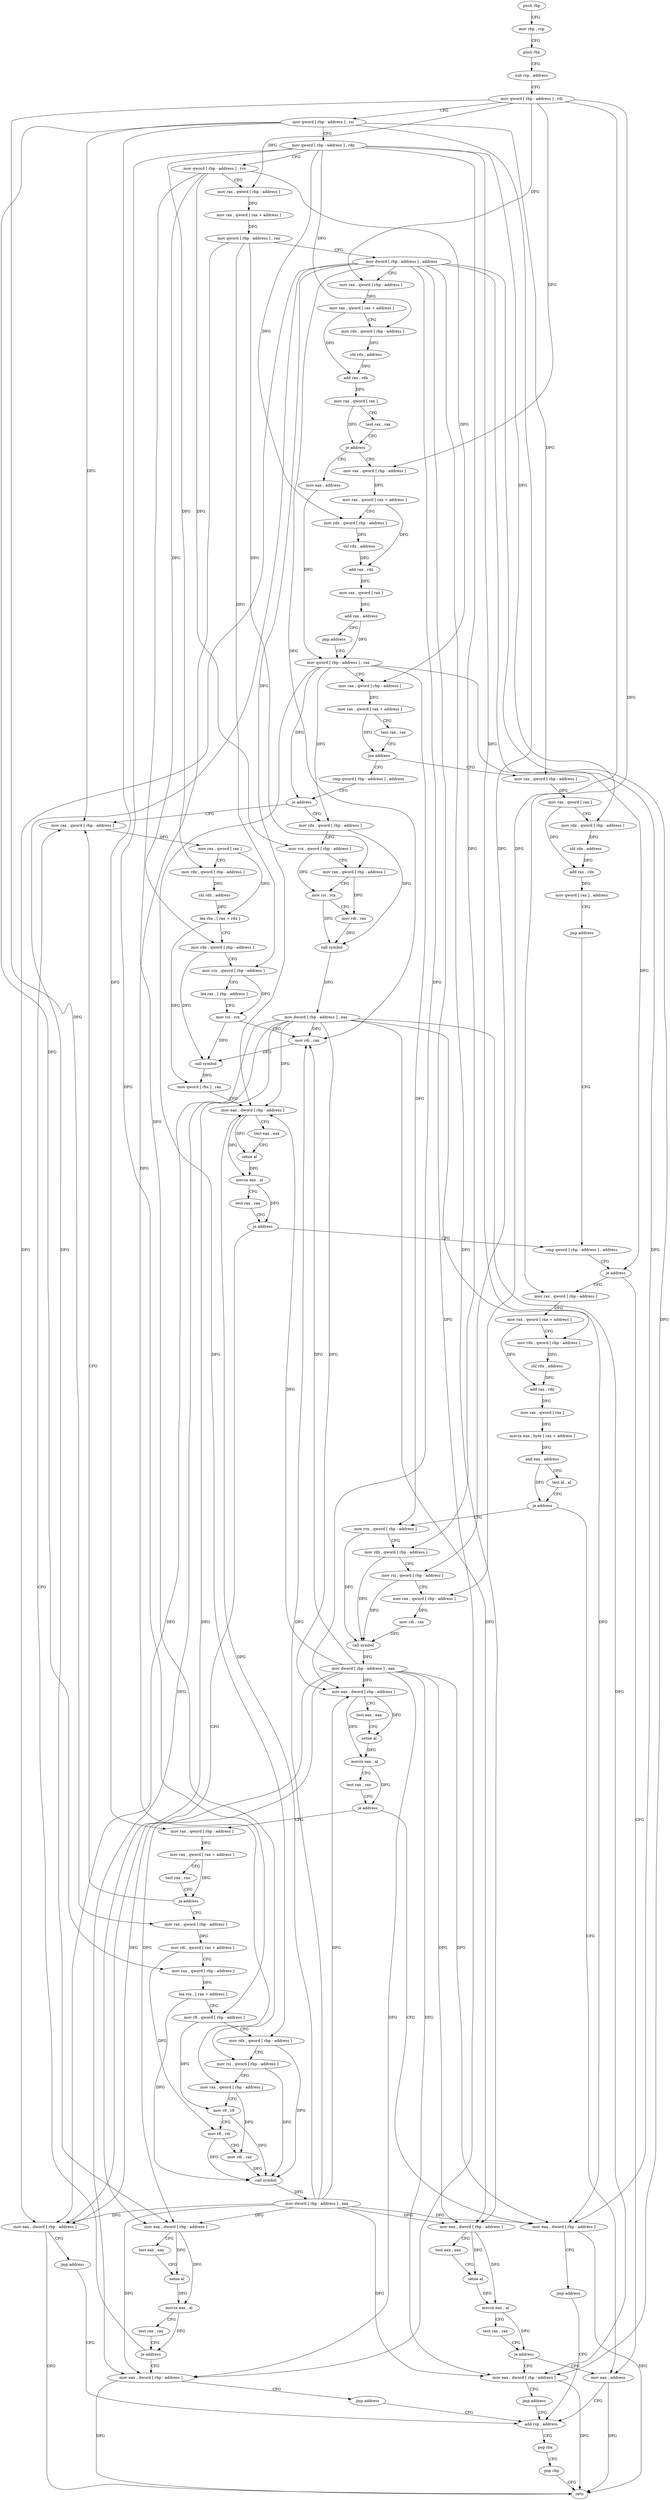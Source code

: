 digraph "func" {
"4430858" [label = "push rbp" ]
"4430859" [label = "mov rbp , rsp" ]
"4430862" [label = "push rbx" ]
"4430863" [label = "sub rsp , address" ]
"4430867" [label = "mov qword [ rbp - address ] , rdi" ]
"4430871" [label = "mov qword [ rbp - address ] , rsi" ]
"4430875" [label = "mov qword [ rbp - address ] , rdx" ]
"4430879" [label = "mov qword [ rbp - address ] , rcx" ]
"4430883" [label = "mov rax , qword [ rbp - address ]" ]
"4430887" [label = "mov rax , qword [ rax + address ]" ]
"4430894" [label = "mov qword [ rbp - address ] , rax" ]
"4430898" [label = "mov dword [ rbp - address ] , address" ]
"4430905" [label = "mov rax , qword [ rbp - address ]" ]
"4430909" [label = "mov rax , qword [ rax + address ]" ]
"4430916" [label = "mov rdx , qword [ rbp - address ]" ]
"4430920" [label = "shl rdx , address" ]
"4430924" [label = "add rax , rdx" ]
"4430927" [label = "mov rax , qword [ rax ]" ]
"4430930" [label = "test rax , rax" ]
"4430933" [label = "je address" ]
"4430966" [label = "mov eax , address" ]
"4430935" [label = "mov rax , qword [ rbp - address ]" ]
"4430971" [label = "mov qword [ rbp - address ] , rax" ]
"4430939" [label = "mov rax , qword [ rax + address ]" ]
"4430946" [label = "mov rdx , qword [ rbp - address ]" ]
"4430950" [label = "shl rdx , address" ]
"4430954" [label = "add rax , rdx" ]
"4430957" [label = "mov rax , qword [ rax ]" ]
"4430960" [label = "add rax , address" ]
"4430964" [label = "jmp address" ]
"4431018" [label = "cmp qword [ rbp - address ] , address" ]
"4431023" [label = "je address" ]
"4431168" [label = "mov rax , qword [ rbp - address ]" ]
"4431029" [label = "mov rdx , qword [ rbp - address ]" ]
"4430988" [label = "mov rax , qword [ rbp - address ]" ]
"4430992" [label = "mov rax , qword [ rax ]" ]
"4430995" [label = "mov rdx , qword [ rbp - address ]" ]
"4430999" [label = "shl rdx , address" ]
"4431003" [label = "add rax , rdx" ]
"4431006" [label = "mov qword [ rax ] , address" ]
"4431013" [label = "jmp address" ]
"4431234" [label = "cmp qword [ rbp - address ] , address" ]
"4430975" [label = "mov rax , qword [ rbp - address ]" ]
"4430979" [label = "mov rax , qword [ rax + address ]" ]
"4430983" [label = "test rax , rax" ]
"4430986" [label = "jne address" ]
"4431172" [label = "mov rax , qword [ rax ]" ]
"4431175" [label = "mov rdx , qword [ rbp - address ]" ]
"4431179" [label = "shl rdx , address" ]
"4431183" [label = "lea rbx , [ rax + rdx ]" ]
"4431187" [label = "mov rdx , qword [ rbp - address ]" ]
"4431191" [label = "mov rcx , qword [ rbp - address ]" ]
"4431195" [label = "lea rax , [ rbp - address ]" ]
"4431199" [label = "mov rsi , rcx" ]
"4431202" [label = "mov rdi , rax" ]
"4431205" [label = "call symbol" ]
"4431210" [label = "mov qword [ rbx ] , rax" ]
"4431213" [label = "mov eax , dword [ rbp - address ]" ]
"4431216" [label = "test eax , eax" ]
"4431218" [label = "setne al" ]
"4431221" [label = "movzx eax , al" ]
"4431224" [label = "test rax , rax" ]
"4431227" [label = "je address" ]
"4431229" [label = "mov eax , dword [ rbp - address ]" ]
"4431033" [label = "mov rcx , qword [ rbp - address ]" ]
"4431037" [label = "mov rax , qword [ rbp - address ]" ]
"4431041" [label = "mov rsi , rcx" ]
"4431044" [label = "mov rdi , rax" ]
"4431047" [label = "call symbol" ]
"4431052" [label = "mov dword [ rbp - address ] , eax" ]
"4431055" [label = "mov eax , dword [ rbp - address ]" ]
"4431058" [label = "test eax , eax" ]
"4431060" [label = "setne al" ]
"4431063" [label = "movzx eax , al" ]
"4431066" [label = "test rax , rax" ]
"4431069" [label = "je address" ]
"4431079" [label = "mov rax , qword [ rbp - address ]" ]
"4431071" [label = "mov eax , dword [ rbp - address ]" ]
"4431239" [label = "je address" ]
"4431325" [label = "mov eax , address" ]
"4431241" [label = "mov rax , qword [ rbp - address ]" ]
"4431232" [label = "jmp address" ]
"4431330" [label = "add rsp , address" ]
"4431083" [label = "mov rax , qword [ rax + address ]" ]
"4431087" [label = "test rax , rax" ]
"4431090" [label = "je address" ]
"4431092" [label = "mov rax , qword [ rbp - address ]" ]
"4431074" [label = "jmp address" ]
"4431245" [label = "mov rax , qword [ rax + address ]" ]
"4431252" [label = "mov rdx , qword [ rbp - address ]" ]
"4431256" [label = "shl rdx , address" ]
"4431260" [label = "add rax , rdx" ]
"4431263" [label = "mov rax , qword [ rax ]" ]
"4431266" [label = "movzx eax , byte [ rax + address ]" ]
"4431270" [label = "and eax , address" ]
"4431273" [label = "test al , al" ]
"4431275" [label = "je address" ]
"4431277" [label = "mov rcx , qword [ rbp - address ]" ]
"4431334" [label = "pop rbx" ]
"4431335" [label = "pop rbp" ]
"4431336" [label = "retn" ]
"4431096" [label = "mov rdi , qword [ rax + address ]" ]
"4431103" [label = "mov rax , qword [ rbp - address ]" ]
"4431107" [label = "lea rcx , [ rax + address ]" ]
"4431111" [label = "mov r8 , qword [ rbp - address ]" ]
"4431115" [label = "mov rdx , qword [ rbp - address ]" ]
"4431119" [label = "mov rsi , qword [ rbp - address ]" ]
"4431123" [label = "mov rax , qword [ rbp - address ]" ]
"4431127" [label = "mov r9 , r8" ]
"4431130" [label = "mov r8 , rdi" ]
"4431133" [label = "mov rdi , rax" ]
"4431136" [label = "call symbol" ]
"4431141" [label = "mov dword [ rbp - address ] , eax" ]
"4431144" [label = "mov eax , dword [ rbp - address ]" ]
"4431147" [label = "test eax , eax" ]
"4431149" [label = "setne al" ]
"4431152" [label = "movzx eax , al" ]
"4431155" [label = "test rax , rax" ]
"4431158" [label = "je address" ]
"4431160" [label = "mov eax , dword [ rbp - address ]" ]
"4431281" [label = "mov rdx , qword [ rbp - address ]" ]
"4431285" [label = "mov rsi , qword [ rbp - address ]" ]
"4431289" [label = "mov rax , qword [ rbp - address ]" ]
"4431293" [label = "mov rdi , rax" ]
"4431296" [label = "call symbol" ]
"4431301" [label = "mov dword [ rbp - address ] , eax" ]
"4431304" [label = "mov eax , dword [ rbp - address ]" ]
"4431307" [label = "test eax , eax" ]
"4431309" [label = "setne al" ]
"4431312" [label = "movzx eax , al" ]
"4431315" [label = "test rax , rax" ]
"4431318" [label = "je address" ]
"4431320" [label = "mov eax , dword [ rbp - address ]" ]
"4431163" [label = "jmp address" ]
"4431323" [label = "jmp address" ]
"4430858" -> "4430859" [ label = "CFG" ]
"4430859" -> "4430862" [ label = "CFG" ]
"4430862" -> "4430863" [ label = "CFG" ]
"4430863" -> "4430867" [ label = "CFG" ]
"4430867" -> "4430871" [ label = "CFG" ]
"4430867" -> "4430883" [ label = "DFG" ]
"4430867" -> "4430905" [ label = "DFG" ]
"4430867" -> "4430935" [ label = "DFG" ]
"4430867" -> "4431241" [ label = "DFG" ]
"4430867" -> "4431092" [ label = "DFG" ]
"4430867" -> "4431289" [ label = "DFG" ]
"4430871" -> "4430875" [ label = "CFG" ]
"4430871" -> "4430988" [ label = "DFG" ]
"4430871" -> "4431168" [ label = "DFG" ]
"4430871" -> "4431079" [ label = "DFG" ]
"4430871" -> "4431103" [ label = "DFG" ]
"4430871" -> "4431285" [ label = "DFG" ]
"4430875" -> "4430879" [ label = "CFG" ]
"4430875" -> "4430916" [ label = "DFG" ]
"4430875" -> "4430946" [ label = "DFG" ]
"4430875" -> "4430995" [ label = "DFG" ]
"4430875" -> "4431175" [ label = "DFG" ]
"4430875" -> "4431252" [ label = "DFG" ]
"4430875" -> "4431111" [ label = "DFG" ]
"4430875" -> "4431281" [ label = "DFG" ]
"4430879" -> "4430883" [ label = "CFG" ]
"4430879" -> "4430975" [ label = "DFG" ]
"4430879" -> "4431187" [ label = "DFG" ]
"4430879" -> "4431033" [ label = "DFG" ]
"4430879" -> "4431119" [ label = "DFG" ]
"4430883" -> "4430887" [ label = "DFG" ]
"4430887" -> "4430894" [ label = "DFG" ]
"4430894" -> "4430898" [ label = "CFG" ]
"4430894" -> "4431191" [ label = "DFG" ]
"4430894" -> "4431037" [ label = "DFG" ]
"4430894" -> "4431123" [ label = "DFG" ]
"4430898" -> "4430905" [ label = "CFG" ]
"4430898" -> "4431213" [ label = "DFG" ]
"4430898" -> "4431055" [ label = "DFG" ]
"4430898" -> "4431229" [ label = "DFG" ]
"4430898" -> "4431071" [ label = "DFG" ]
"4430898" -> "4431144" [ label = "DFG" ]
"4430898" -> "4431304" [ label = "DFG" ]
"4430898" -> "4431160" [ label = "DFG" ]
"4430898" -> "4431320" [ label = "DFG" ]
"4430898" -> "4431202" [ label = "DFG" ]
"4430905" -> "4430909" [ label = "DFG" ]
"4430909" -> "4430916" [ label = "CFG" ]
"4430909" -> "4430924" [ label = "DFG" ]
"4430916" -> "4430920" [ label = "DFG" ]
"4430920" -> "4430924" [ label = "DFG" ]
"4430924" -> "4430927" [ label = "DFG" ]
"4430927" -> "4430930" [ label = "CFG" ]
"4430927" -> "4430933" [ label = "DFG" ]
"4430930" -> "4430933" [ label = "CFG" ]
"4430933" -> "4430966" [ label = "CFG" ]
"4430933" -> "4430935" [ label = "CFG" ]
"4430966" -> "4430971" [ label = "DFG" ]
"4430935" -> "4430939" [ label = "DFG" ]
"4430971" -> "4430975" [ label = "CFG" ]
"4430971" -> "4431023" [ label = "DFG" ]
"4430971" -> "4431029" [ label = "DFG" ]
"4430971" -> "4431239" [ label = "DFG" ]
"4430971" -> "4431115" [ label = "DFG" ]
"4430971" -> "4431277" [ label = "DFG" ]
"4430939" -> "4430946" [ label = "CFG" ]
"4430939" -> "4430954" [ label = "DFG" ]
"4430946" -> "4430950" [ label = "DFG" ]
"4430950" -> "4430954" [ label = "DFG" ]
"4430954" -> "4430957" [ label = "DFG" ]
"4430957" -> "4430960" [ label = "DFG" ]
"4430960" -> "4430964" [ label = "CFG" ]
"4430960" -> "4430971" [ label = "DFG" ]
"4430964" -> "4430971" [ label = "CFG" ]
"4431018" -> "4431023" [ label = "CFG" ]
"4431023" -> "4431168" [ label = "CFG" ]
"4431023" -> "4431029" [ label = "CFG" ]
"4431168" -> "4431172" [ label = "DFG" ]
"4431029" -> "4431033" [ label = "CFG" ]
"4431029" -> "4431047" [ label = "DFG" ]
"4430988" -> "4430992" [ label = "DFG" ]
"4430992" -> "4430995" [ label = "CFG" ]
"4430992" -> "4431003" [ label = "DFG" ]
"4430995" -> "4430999" [ label = "DFG" ]
"4430999" -> "4431003" [ label = "DFG" ]
"4431003" -> "4431006" [ label = "DFG" ]
"4431006" -> "4431013" [ label = "CFG" ]
"4431013" -> "4431234" [ label = "CFG" ]
"4431234" -> "4431239" [ label = "CFG" ]
"4430975" -> "4430979" [ label = "DFG" ]
"4430979" -> "4430983" [ label = "CFG" ]
"4430979" -> "4430986" [ label = "DFG" ]
"4430983" -> "4430986" [ label = "CFG" ]
"4430986" -> "4431018" [ label = "CFG" ]
"4430986" -> "4430988" [ label = "CFG" ]
"4431172" -> "4431175" [ label = "CFG" ]
"4431172" -> "4431183" [ label = "DFG" ]
"4431175" -> "4431179" [ label = "DFG" ]
"4431179" -> "4431183" [ label = "DFG" ]
"4431183" -> "4431187" [ label = "CFG" ]
"4431183" -> "4431210" [ label = "DFG" ]
"4431187" -> "4431191" [ label = "CFG" ]
"4431187" -> "4431205" [ label = "DFG" ]
"4431191" -> "4431195" [ label = "CFG" ]
"4431191" -> "4431199" [ label = "DFG" ]
"4431195" -> "4431199" [ label = "CFG" ]
"4431199" -> "4431202" [ label = "CFG" ]
"4431199" -> "4431205" [ label = "DFG" ]
"4431202" -> "4431205" [ label = "DFG" ]
"4431205" -> "4431210" [ label = "DFG" ]
"4431210" -> "4431213" [ label = "CFG" ]
"4431213" -> "4431216" [ label = "CFG" ]
"4431213" -> "4431218" [ label = "DFG" ]
"4431213" -> "4431221" [ label = "DFG" ]
"4431216" -> "4431218" [ label = "CFG" ]
"4431218" -> "4431221" [ label = "DFG" ]
"4431221" -> "4431224" [ label = "CFG" ]
"4431221" -> "4431227" [ label = "DFG" ]
"4431224" -> "4431227" [ label = "CFG" ]
"4431227" -> "4431234" [ label = "CFG" ]
"4431227" -> "4431229" [ label = "CFG" ]
"4431229" -> "4431232" [ label = "CFG" ]
"4431229" -> "4431336" [ label = "DFG" ]
"4431033" -> "4431037" [ label = "CFG" ]
"4431033" -> "4431041" [ label = "DFG" ]
"4431037" -> "4431041" [ label = "CFG" ]
"4431037" -> "4431044" [ label = "DFG" ]
"4431041" -> "4431044" [ label = "CFG" ]
"4431041" -> "4431047" [ label = "DFG" ]
"4431044" -> "4431047" [ label = "DFG" ]
"4431047" -> "4431052" [ label = "DFG" ]
"4431052" -> "4431055" [ label = "DFG" ]
"4431052" -> "4431202" [ label = "DFG" ]
"4431052" -> "4431213" [ label = "DFG" ]
"4431052" -> "4431229" [ label = "DFG" ]
"4431052" -> "4431071" [ label = "DFG" ]
"4431052" -> "4431144" [ label = "DFG" ]
"4431052" -> "4431304" [ label = "DFG" ]
"4431052" -> "4431160" [ label = "DFG" ]
"4431052" -> "4431320" [ label = "DFG" ]
"4431055" -> "4431058" [ label = "CFG" ]
"4431055" -> "4431060" [ label = "DFG" ]
"4431055" -> "4431063" [ label = "DFG" ]
"4431058" -> "4431060" [ label = "CFG" ]
"4431060" -> "4431063" [ label = "DFG" ]
"4431063" -> "4431066" [ label = "CFG" ]
"4431063" -> "4431069" [ label = "DFG" ]
"4431066" -> "4431069" [ label = "CFG" ]
"4431069" -> "4431079" [ label = "CFG" ]
"4431069" -> "4431071" [ label = "CFG" ]
"4431079" -> "4431083" [ label = "DFG" ]
"4431071" -> "4431074" [ label = "CFG" ]
"4431071" -> "4431336" [ label = "DFG" ]
"4431239" -> "4431325" [ label = "CFG" ]
"4431239" -> "4431241" [ label = "CFG" ]
"4431325" -> "4431330" [ label = "CFG" ]
"4431325" -> "4431336" [ label = "DFG" ]
"4431241" -> "4431245" [ label = "DFG" ]
"4431232" -> "4431330" [ label = "CFG" ]
"4431330" -> "4431334" [ label = "CFG" ]
"4431083" -> "4431087" [ label = "CFG" ]
"4431083" -> "4431090" [ label = "DFG" ]
"4431087" -> "4431090" [ label = "CFG" ]
"4431090" -> "4431168" [ label = "CFG" ]
"4431090" -> "4431092" [ label = "CFG" ]
"4431092" -> "4431096" [ label = "DFG" ]
"4431074" -> "4431330" [ label = "CFG" ]
"4431245" -> "4431252" [ label = "CFG" ]
"4431245" -> "4431260" [ label = "DFG" ]
"4431252" -> "4431256" [ label = "DFG" ]
"4431256" -> "4431260" [ label = "DFG" ]
"4431260" -> "4431263" [ label = "DFG" ]
"4431263" -> "4431266" [ label = "DFG" ]
"4431266" -> "4431270" [ label = "DFG" ]
"4431270" -> "4431273" [ label = "CFG" ]
"4431270" -> "4431275" [ label = "DFG" ]
"4431273" -> "4431275" [ label = "CFG" ]
"4431275" -> "4431325" [ label = "CFG" ]
"4431275" -> "4431277" [ label = "CFG" ]
"4431277" -> "4431281" [ label = "CFG" ]
"4431277" -> "4431296" [ label = "DFG" ]
"4431334" -> "4431335" [ label = "CFG" ]
"4431335" -> "4431336" [ label = "CFG" ]
"4431096" -> "4431103" [ label = "CFG" ]
"4431096" -> "4431130" [ label = "DFG" ]
"4431103" -> "4431107" [ label = "DFG" ]
"4431107" -> "4431111" [ label = "CFG" ]
"4431107" -> "4431136" [ label = "DFG" ]
"4431111" -> "4431115" [ label = "CFG" ]
"4431111" -> "4431127" [ label = "DFG" ]
"4431115" -> "4431119" [ label = "CFG" ]
"4431115" -> "4431136" [ label = "DFG" ]
"4431119" -> "4431123" [ label = "CFG" ]
"4431119" -> "4431136" [ label = "DFG" ]
"4431123" -> "4431127" [ label = "CFG" ]
"4431123" -> "4431133" [ label = "DFG" ]
"4431127" -> "4431130" [ label = "CFG" ]
"4431127" -> "4431136" [ label = "DFG" ]
"4431130" -> "4431133" [ label = "CFG" ]
"4431130" -> "4431136" [ label = "DFG" ]
"4431133" -> "4431136" [ label = "DFG" ]
"4431136" -> "4431141" [ label = "DFG" ]
"4431141" -> "4431144" [ label = "DFG" ]
"4431141" -> "4431202" [ label = "DFG" ]
"4431141" -> "4431213" [ label = "DFG" ]
"4431141" -> "4431055" [ label = "DFG" ]
"4431141" -> "4431229" [ label = "DFG" ]
"4431141" -> "4431071" [ label = "DFG" ]
"4431141" -> "4431304" [ label = "DFG" ]
"4431141" -> "4431160" [ label = "DFG" ]
"4431141" -> "4431320" [ label = "DFG" ]
"4431144" -> "4431147" [ label = "CFG" ]
"4431144" -> "4431149" [ label = "DFG" ]
"4431144" -> "4431152" [ label = "DFG" ]
"4431147" -> "4431149" [ label = "CFG" ]
"4431149" -> "4431152" [ label = "DFG" ]
"4431152" -> "4431155" [ label = "CFG" ]
"4431152" -> "4431158" [ label = "DFG" ]
"4431155" -> "4431158" [ label = "CFG" ]
"4431158" -> "4431168" [ label = "CFG" ]
"4431158" -> "4431160" [ label = "CFG" ]
"4431160" -> "4431163" [ label = "CFG" ]
"4431160" -> "4431336" [ label = "DFG" ]
"4431281" -> "4431285" [ label = "CFG" ]
"4431281" -> "4431296" [ label = "DFG" ]
"4431285" -> "4431289" [ label = "CFG" ]
"4431285" -> "4431296" [ label = "DFG" ]
"4431289" -> "4431293" [ label = "DFG" ]
"4431293" -> "4431296" [ label = "DFG" ]
"4431296" -> "4431301" [ label = "DFG" ]
"4431301" -> "4431304" [ label = "DFG" ]
"4431301" -> "4431202" [ label = "DFG" ]
"4431301" -> "4431213" [ label = "DFG" ]
"4431301" -> "4431055" [ label = "DFG" ]
"4431301" -> "4431229" [ label = "DFG" ]
"4431301" -> "4431071" [ label = "DFG" ]
"4431301" -> "4431144" [ label = "DFG" ]
"4431301" -> "4431160" [ label = "DFG" ]
"4431301" -> "4431320" [ label = "DFG" ]
"4431304" -> "4431307" [ label = "CFG" ]
"4431304" -> "4431309" [ label = "DFG" ]
"4431304" -> "4431312" [ label = "DFG" ]
"4431307" -> "4431309" [ label = "CFG" ]
"4431309" -> "4431312" [ label = "DFG" ]
"4431312" -> "4431315" [ label = "CFG" ]
"4431312" -> "4431318" [ label = "DFG" ]
"4431315" -> "4431318" [ label = "CFG" ]
"4431318" -> "4431325" [ label = "CFG" ]
"4431318" -> "4431320" [ label = "CFG" ]
"4431320" -> "4431323" [ label = "CFG" ]
"4431320" -> "4431336" [ label = "DFG" ]
"4431163" -> "4431330" [ label = "CFG" ]
"4431323" -> "4431330" [ label = "CFG" ]
}
